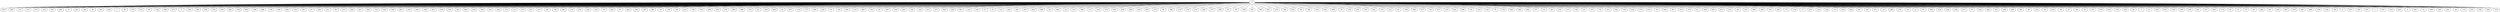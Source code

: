 graph G {
  0 -- 323;
  0 -- 485;
  0 -- 115;
  0 -- 127;
  0 -- 472;
  0 -- 334;
  0 -- 387;
  0 -- 266;
  0 -- 57;
  0 -- 242;
  0 -- 226;
  0 -- 80;
  0 -- 204;
  0 -- 346;
  0 -- 7;
  0 -- 82;
  0 -- 372;
  0 -- 312;
  0 -- 69;
  0 -- 124;
  0 -- 389;
  0 -- 273;
  0 -- 4;
  0 -- 196;
  0 -- 185;
  0 -- 459;
  0 -- 156;
  0 -- 238;
  0 -- 262;
  0 -- 158;
  0 -- 494;
  0 -- 148;
  0 -- 288;
  0 -- 105;
  0 -- 340;
  0 -- 464;
  0 -- 314;
  0 -- 347;
  0 -- 67;
  0 -- 402;
  0 -- 211;
  0 -- 98;
  0 -- 213;
  0 -- 296;
  0 -- 247;
  0 -- 385;
  0 -- 132;
  0 -- 244;
  0 -- 168;
  0 -- 281;
  0 -- 335;
  0 -- 344;
  0 -- 180;
  0 -- 451;
  0 -- 100;
  0 -- 316;
  0 -- 88;
  0 -- 480;
  0 -- 218;
  0 -- 399;
  0 -- 433;
  0 -- 260;
  0 -- 151;
  0 -- 111;
  0 -- 147;
  0 -- 357;
  0 -- 167;
  0 -- 205;
  0 -- 192;
  0 -- 292;
  0 -- 133;
  0 -- 435;
  0 -- 256;
  0 -- 199;
  0 -- 76;
  0 -- 295;
  0 -- 97;
  0 -- 284;
  0 -- 386;
  0 -- 195;
  0 -- 384;
  0 -- 49;
  0 -- 150;
  0 -- 332;
  0 -- 412;
  0 -- 190;
  0 -- 162;
  0 -- 264;
  0 -- 455;
  0 -- 476;
  0 -- 400;
  0 -- 488;
  0 -- 272;
  0 -- 52;
  0 -- 403;
  0 -- 420;
  0 -- 42;
  0 -- 407;
  0 -- 116;
  0 -- 177;
  0 -- 484;
  0 -- 225;
  0 -- 19;
  0 -- 38;
  0 -- 356;
  0 -- 114;
  0 -- 460;
  0 -- 159;
  0 -- 50;
  0 -- 497;
  0 -- 104;
  0 -- 424;
  0 -- 338;
  0 -- 184;
  0 -- 415;
  0 -- 257;
  0 -- 393;
  0 -- 250;
  0 -- 381;
  0 -- 142;
  0 -- 149;
  0 -- 37;
  0 -- 51;
  0 -- 131;
  0 -- 224;
  0 -- 491;
  0 -- 457;
  0 -- 422;
  0 -- 388;
  0 -- 93;
  0 -- 404;
  0 -- 22;
  0 -- 141;
  0 -- 348;
  0 -- 117;
  0 -- 419;
  0 -- 473;
  0 -- 394;
  0 -- 229;
  0 -- 269;
  0 -- 193;
  0 -- 293;
  0 -- 315;
  0 -- 58;
  0 -- 390;
  0 -- 119;
  0 -- 170;
  0 -- 414;
  0 -- 483;
  0 -- 277;
  0 -- 206;
  0 -- 65;
  0 -- 85;
  0 -- 189;
  0 -- 321;
  0 -- 138;
  0 -- 241;
  0 -- 416;
  0 -- 186;
  0 -- 432;
  0 -- 39;
  0 -- 383;
  0 -- 235;
  0 -- 342;
  0 -- 468;
  0 -- 78;
  0 -- 136;
  0 -- 278;
  0 -- 333;
  0 -- 324;
  0 -- 153;
  0 -- 212;
  0 -- 40;
  0 -- 359;
  0 -- 382;
  0 -- 317;
  0 -- 64;
  0 -- 271;
  0 -- 215;
  0 -- 421;
  0 -- 286;
  0 -- 29;
  0 -- 313;
  0 -- 145;
  0 -- 79;
  0 -- 154;
  0 -- 306;
  0 -- 364;
  0 -- 406;
  0 -- 377;
  0 -- 16;
  0 -- 68;
  0 -- 239;
  0 -- 275;
  0 -- 198;
  0 -- 20;
  0 -- 337;
  0 -- 30;
  0 -- 413;
  0 -- 362;
  0 -- 152;
  0 -- 232;
  0 -- 179;
  0 -- 474;
  0 -- 63;
  0 -- 434;
  0 -- 66;
  0 -- 319;
  0 -- 370;
  0 -- 81;
  0 -- 309;
  0 -- 391;
  0 -- 411;
  0 -- 223;
  0 -- 60;
  0 -- 237;
  0 -- 289;
  0 -- 363;
  0 -- 331;
  0 -- 245;
  0 -- 75;
  0 -- 134;
  0 -- 17;
  0 -- 253;
  0 -- 123;
  0 -- 326;
  0 -- 14;
  0 -- 169;
  0 -- 328;
  0 -- 447;
  0 -- 187;
  0 -- 471;
  0 -- 10;
  0 -- 280;
  0 -- 139;
  0 -- 59;
  0 -- 21;
  0 -- 95;
  0 -- 369;
  0 -- 418;
  0 -- 446;
  0 -- 458;
  0 -- 217;
  0 -- 87;
  0 -- 236;
  0 -- 366;
  0 -- 431;
  0 -- 490;
  0 -- 409;
  0 -- 282;
  0 -- 89;
  0 -- 453;
  0 -- 54;
  0 -- 230;
  0 -- 99;
  0 -- 27;
  0 -- 294;
  0 -- 25;
  0 -- 157;
  0 -- 479;
  0 -- 410;
  0 -- 163;
  0 -- 325;
  0 -- 84;
  0 -- 3;
  0 -- 31;
  0 -- 307;
  0 -- 427;
  0 -- 144;
  0 -- 396;
  0 -- 106;
  0 -- 341;
  0 -- 371;
  0 -- 456;
  0 -- 174;
  0 -- 45;
  0 -- 72;
  0 -- 74;
  0 -- 56;
  0 -- 482;
  0 -- 92;
  0 -- 240;
  0 -- 487;
  0 -- 470;
  0 -- 291;
  0 -- 486;
  0 -- 259;
  0 -- 126;
  0 -- 28;
  0 -- 9;
  0 -- 231;
  0 -- 352;
  0 -- 297;
  0 -- 1;
  0 -- 327;
  0 -- 310;
  0 -- 428;
  0 -- 6;
  0 -- 441;
  0 -- 53;
  0 -- 498;
  0 -- 305;
  0 -- 452;
  0 -- 96;
  0 -- 112;
  0 -- 255;
  0 -- 290;
  0 -- 444;
  0 -- 373;
}